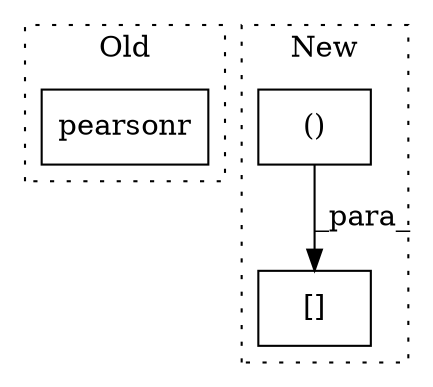 digraph G {
subgraph cluster0 {
1 [label="pearsonr" a="32" s="1897,1950" l="9,1" shape="box"];
label = "Old";
style="dotted";
}
subgraph cluster1 {
2 [label="[]" a="2" s="1518,1554" l="12,2" shape="box"];
3 [label="()" a="106" s="1530" l="24" shape="box"];
label = "New";
style="dotted";
}
3 -> 2 [label="_para_"];
}